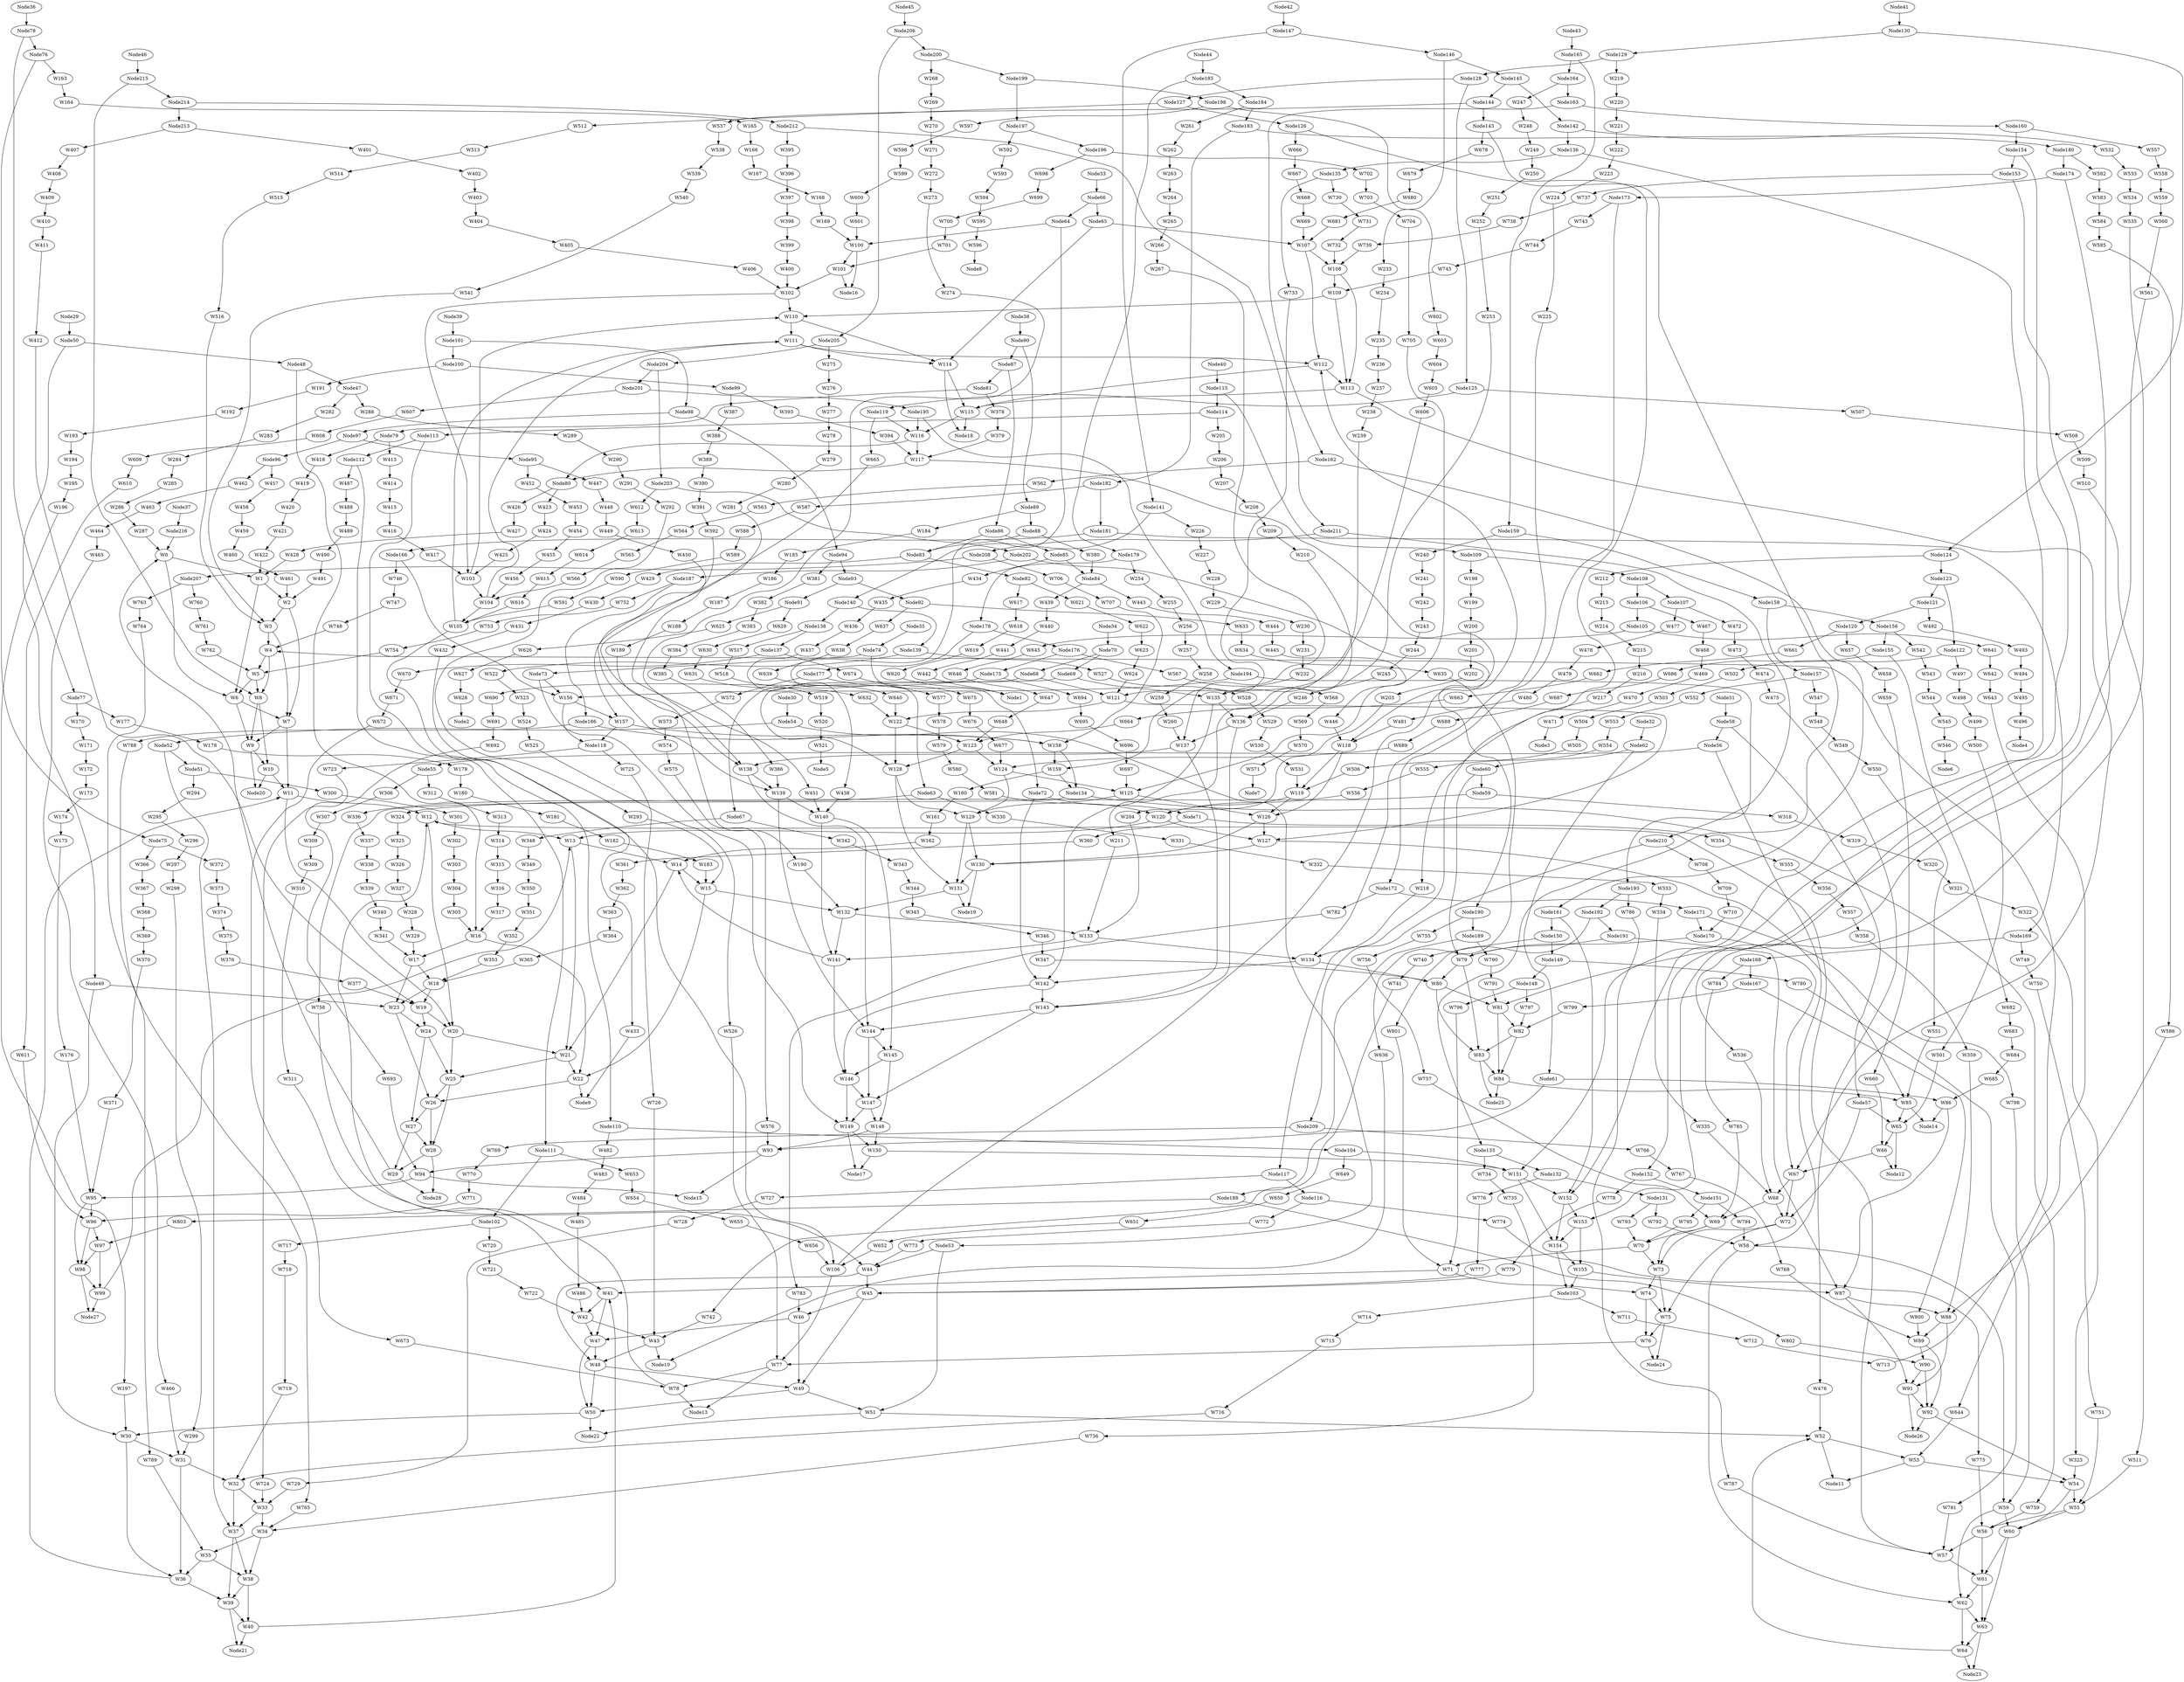 strict digraph "network" {
Node29;
Node50;
Node30;
Node54;
Node31;
Node58;
Node32;
Node62;
Node33;
Node66;
Node34;
Node70;
Node35;
Node74;
Node36;
Node78;
Node37;
Node216;
Node38;
Node90;
Node39;
Node101;
Node40;
Node115;
Node41;
Node130;
Node42;
Node147;
Node43;
Node165;
Node44;
Node185;
Node45;
Node206;
Node46;
Node215;
Node47;
Node20;
Node28;
Node48;
Node9;
Node49;
Node51;
Node21;
Node52;
Node10;
Node53;
Node55;
Node22;
Node56;
Node11;
Node57;
Node59;
Node23;
Node60;
Node12;
Node61;
Node63;
Node24;
Node64;
Node13;
Node65;
Node67;
Node25;
Node68;
Node14;
Node69;
Node71;
Node26;
Node72;
Node15;
Node73;
Node75;
Node27;
Node76;
Node16;
Node77;
Node79;
Node18;
Node80;
Node81;
Node82;
Node1;
Node19;
Node83;
Node84;
Node85;
Node17;
Node86;
Node87;
Node88;
Node89;
Node91;
Node2;
Node92;
Node93;
Node94;
Node95;
Node96;
Node97;
Node98;
Node99;
Node100;
Node102;
Node103;
Node104;
Node105;
Node106;
Node3;
Node107;
Node108;
Node109;
Node110;
Node111;
Node112;
Node113;
Node114;
Node116;
Node117;
Node118;
Node119;
Node120;
Node121;
Node4;
Node122;
Node123;
Node124;
Node125;
Node126;
Node127;
Node128;
Node129;
Node131;
Node132;
Node133;
Node134;
Node135;
Node136;
Node137;
Node138;
Node5;
Node139;
Node140;
Node141;
Node142;
Node143;
Node144;
Node145;
Node146;
Node148;
Node149;
Node150;
Node151;
Node152;
Node153;
Node154;
Node155;
Node156;
Node6;
Node157;
Node158;
Node159;
Node160;
Node161;
Node162;
Node163;
Node164;
Node166;
Node167;
Node168;
Node169;
Node170;
Node171;
Node172;
Node173;
Node174;
Node175;
Node176;
Node7;
Node177;
Node178;
Node179;
Node180;
Node181;
Node182;
Node183;
Node184;
Node186;
Node187;
Node188;
Node189;
Node190;
Node191;
Node192;
Node193;
Node194;
Node195;
Node196;
Node197;
Node8;
Node198;
Node199;
Node200;
Node201;
Node202;
Node203;
Node204;
Node205;
Node207;
Node208;
Node209;
Node210;
Node211;
Node212;
Node213;
Node214;
W0;
W1;
W2;
W3;
W4;
W5;
W6;
W7;
W8;
W9;
W10;
W11;
W12;
W13;
W14;
W15;
W16;
W17;
W18;
W19;
W20;
W21;
W22;
W23;
W24;
W25;
W26;
W27;
W28;
W29;
W30;
W31;
W32;
W33;
W34;
W35;
W36;
W37;
W38;
W39;
W40;
W41;
W42;
W43;
W44;
W45;
W46;
W47;
W48;
W49;
W50;
W51;
W52;
W53;
W54;
W55;
W56;
W57;
W58;
W59;
W60;
W61;
W62;
W63;
W64;
W65;
W66;
W67;
W68;
W69;
W70;
W71;
W72;
W73;
W74;
W75;
W76;
W77;
W78;
W79;
W80;
W81;
W82;
W83;
W84;
W85;
W86;
W87;
W88;
W89;
W90;
W91;
W92;
W93;
W94;
W95;
W96;
W97;
W98;
W99;
W100;
W101;
W102;
W103;
W104;
W105;
W106;
W107;
W108;
W109;
W110;
W111;
W112;
W113;
W114;
W115;
W116;
W117;
W118;
W119;
W120;
W121;
W122;
W123;
W124;
W125;
W126;
W127;
W128;
W129;
W130;
W131;
W132;
W133;
W134;
W135;
W136;
W137;
W138;
W139;
W140;
W141;
W142;
W143;
W144;
W145;
W146;
W147;
W148;
W149;
W150;
W151;
W152;
W153;
W154;
W155;
W156;
W157;
W158;
W159;
W160;
W161;
W162;
W163;
W164;
W165;
W166;
W167;
W168;
W169;
W170;
W171;
W172;
W173;
W174;
W175;
W176;
W177;
W178;
W179;
W180;
W181;
W182;
W183;
W184;
W185;
W186;
W187;
W188;
W189;
W190;
W191;
W192;
W193;
W194;
W195;
W196;
W197;
W198;
W199;
W200;
W201;
W202;
W203;
W204;
W205;
W206;
W207;
W208;
W209;
W210;
W211;
W212;
W213;
W214;
W215;
W216;
W217;
W218;
W219;
W220;
W221;
W222;
W223;
W224;
W225;
W226;
W227;
W228;
W229;
W230;
W231;
W232;
W233;
W234;
W235;
W236;
W237;
W238;
W239;
W240;
W241;
W242;
W243;
W244;
W245;
W246;
W247;
W248;
W249;
W250;
W251;
W252;
W253;
W254;
W255;
W256;
W257;
W258;
W259;
W260;
W261;
W262;
W263;
W264;
W265;
W266;
W267;
W268;
W269;
W270;
W271;
W272;
W273;
W274;
W275;
W276;
W277;
W278;
W279;
W280;
W281;
W282;
W283;
W284;
W285;
W286;
W287;
W288;
W289;
W290;
W291;
W292;
W293;
W294;
W295;
W296;
W297;
W298;
W299;
W300;
W301;
W302;
W303;
W304;
W305;
W306;
W307;
W308;
W309;
W310;
W311;
W312;
W313;
W314;
W315;
W316;
W317;
W318;
W319;
W320;
W321;
W322;
W323;
W324;
W325;
W326;
W327;
W328;
W329;
W330;
W331;
W332;
W333;
W334;
W335;
W336;
W337;
W338;
W339;
W340;
W341;
W342;
W343;
W344;
W345;
W346;
W347;
W348;
W349;
W350;
W351;
W352;
W353;
W354;
W355;
W356;
W357;
W358;
W359;
W360;
W361;
W362;
W363;
W364;
W365;
W366;
W367;
W368;
W369;
W370;
W371;
W372;
W373;
W374;
W375;
W376;
W377;
W378;
W379;
W380;
W381;
W382;
W383;
W384;
W385;
W386;
W387;
W388;
W389;
W390;
W391;
W392;
W393;
W394;
W395;
W396;
W397;
W398;
W399;
W400;
W401;
W402;
W403;
W404;
W405;
W406;
W407;
W408;
W409;
W410;
W411;
W412;
W413;
W414;
W415;
W416;
W417;
W418;
W419;
W420;
W421;
W422;
W423;
W424;
W425;
W426;
W427;
W428;
W429;
W430;
W431;
W432;
W433;
W434;
W435;
W436;
W437;
W438;
W439;
W440;
W441;
W442;
W443;
W444;
W445;
W446;
W447;
W448;
W449;
W450;
W451;
W452;
W453;
W454;
W455;
W456;
W457;
W458;
W459;
W460;
W461;
W462;
W463;
W464;
W465;
W466;
W467;
W468;
W469;
W470;
W471;
W472;
W473;
W474;
W475;
W476;
W477;
W478;
W479;
W480;
W481;
W482;
W483;
W484;
W485;
W486;
W487;
W488;
W489;
W490;
W491;
W492;
W493;
W494;
W495;
W496;
W497;
W498;
W499;
W500;
W501;
W502;
W503;
W504;
W505;
W506;
W507;
W508;
W509;
W510;
W511;
W512;
W513;
W514;
W515;
W516;
W517;
W518;
W519;
W520;
W521;
W522;
W523;
W524;
W525;
W526;
W527;
W528;
W529;
W530;
W531;
W532;
W533;
W534;
W535;
W536;
W537;
W538;
W539;
W540;
W541;
W542;
W543;
W544;
W545;
W546;
W547;
W548;
W549;
W550;
W551;
W552;
W553;
W554;
W555;
W556;
W557;
W558;
W559;
W560;
W561;
W562;
W563;
W564;
W565;
W566;
W567;
W568;
W569;
W570;
W571;
W572;
W573;
W574;
W575;
W576;
W577;
W578;
W579;
W580;
W581;
W582;
W583;
W584;
W585;
W586;
W587;
W588;
W589;
W590;
W591;
W592;
W593;
W594;
W595;
W596;
W597;
W598;
W599;
W600;
W601;
W602;
W603;
W604;
W605;
W606;
W607;
W608;
W609;
W610;
W611;
W612;
W613;
W614;
W615;
W616;
W617;
W618;
W619;
W620;
W621;
W622;
W623;
W624;
W625;
W626;
W627;
W628;
W629;
W630;
W631;
W632;
W633;
W634;
W635;
W636;
W637;
W638;
W639;
W640;
W641;
W642;
W643;
W644;
W645;
W646;
W647;
W648;
W649;
W650;
W651;
W652;
W653;
W654;
W655;
W656;
W657;
W658;
W659;
W660;
W661;
W662;
W663;
W664;
W665;
W666;
W667;
W668;
W669;
W670;
W671;
W672;
W673;
W674;
W675;
W676;
W677;
W678;
W679;
W680;
W681;
W682;
W683;
W684;
W685;
W686;
W687;
W688;
W689;
W690;
W691;
W692;
W693;
W694;
W695;
W696;
W697;
W698;
W699;
W700;
W701;
W702;
W703;
W704;
W705;
W706;
W707;
W708;
W709;
W710;
W711;
W712;
W713;
W714;
W715;
W716;
W717;
W718;
W719;
W720;
W721;
W722;
W723;
W724;
W725;
W726;
W727;
W728;
W729;
W730;
W731;
W732;
W733;
W734;
W735;
W736;
W737;
W738;
W739;
W740;
W741;
W742;
W743;
W744;
W745;
W746;
W747;
W748;
W749;
W750;
W751;
W752;
W753;
W754;
W755;
W756;
W757;
W758;
W759;
W760;
W761;
W762;
W763;
W764;
W765;
W766;
W767;
W768;
W769;
W770;
W771;
W772;
W773;
W774;
W775;
W776;
W777;
W778;
W779;
W780;
W781;
W782;
W783;
W784;
W785;
W786;
W787;
W788;
W789;
W790;
W791;
W792;
W793;
W794;
W795;
W796;
W797;
W798;
W799;
W800;
W801;
W802;
W803;
Node29 -> Node50  [style=solid];
Node50 -> Node48  [style=solid];
Node50 -> Node49  [style=solid];
Node30 -> Node54  [style=solid];
Node54 -> Node52  [style=solid];
Node54 -> Node53  [style=solid];
Node31 -> Node58  [style=solid];
Node58 -> Node56  [style=solid];
Node58 -> Node57  [style=solid];
Node32 -> Node62  [style=solid];
Node62 -> Node60  [style=solid];
Node62 -> Node61  [style=solid];
Node33 -> Node66  [style=solid];
Node66 -> Node64  [style=solid];
Node66 -> Node65  [style=solid];
Node34 -> Node70  [style=solid];
Node70 -> Node68  [style=solid];
Node70 -> Node69  [style=solid];
Node35 -> Node74  [style=solid];
Node74 -> Node72  [style=solid];
Node74 -> Node73  [style=solid];
Node36 -> Node78  [style=solid];
Node78 -> Node76  [style=solid];
Node78 -> Node77  [style=solid];
Node37 -> Node216  [style=solid];
Node216 -> W0;
Node38 -> Node90  [style=solid];
Node90 -> Node87  [style=solid];
Node90 -> Node89  [style=solid];
Node39 -> Node101  [style=solid];
Node101 -> Node98  [style=solid];
Node101 -> Node100  [style=solid];
Node40 -> Node115  [style=solid];
Node115 -> Node109  [style=solid];
Node115 -> Node114  [style=solid];
Node41 -> Node130  [style=solid];
Node130 -> Node124  [style=solid];
Node130 -> Node129  [style=solid];
Node42 -> Node147  [style=solid];
Node147 -> Node141  [style=solid];
Node147 -> Node146  [style=solid];
Node43 -> Node165  [style=solid];
Node165 -> Node159  [style=solid];
Node165 -> Node164  [style=solid];
Node44 -> Node185  [style=solid];
Node185 -> Node179  [style=solid];
Node185 -> Node184  [style=solid];
Node45 -> Node206  [style=solid];
Node206 -> Node200  [style=solid];
Node206 -> Node205  [style=solid];
Node46 -> Node215  [style=solid];
Node215 -> Node214  [style=solid];
Node215 -> W8;
Node47 -> W282;
Node47 -> W288;
Node48 -> Node47  [style=solid];
Node48 -> W16;
Node49 -> W23;
Node49 -> W30;
Node51 -> W294;
Node51 -> W300;
Node52 -> Node51  [style=solid];
Node52 -> W37;
Node53 -> W44;
Node53 -> W51;
Node55 -> W306;
Node55 -> W312;
Node56 -> Node55  [style=solid];
Node56 -> W58;
Node57 -> W65;
Node57 -> W72;
Node59 -> W318;
Node59 -> W324;
Node60 -> Node59  [style=solid];
Node60 -> W79;
Node61 -> W86;
Node61 -> W93;
Node63 -> W330;
Node63 -> W336;
Node64 -> Node63  [style=solid];
Node64 -> W100;
Node65 -> W107;
Node65 -> W114;
Node67 -> W342;
Node67 -> W348;
Node68 -> Node67  [style=solid];
Node68 -> W121;
Node69 -> W128;
Node69 -> W135;
Node71 -> W354;
Node71 -> W360;
Node72 -> Node71  [style=solid];
Node72 -> W142;
Node73 -> W149;
Node73 -> W156;
Node75 -> W366;
Node75 -> W372;
Node76 -> Node75  [style=solid];
Node76 -> W163;
Node77 -> W170;
Node77 -> W177;
Node79 -> W413;
Node79 -> W418;
Node80 -> W423;
Node80 -> W426;
Node81 -> Node79  [style=solid];
Node81 -> W378;
Node82 -> W617;
Node82 -> W621;
Node83 -> Node82  [style=solid];
Node83 -> W429;
Node84 -> W439;
Node84 -> W443;
Node85 -> Node84  [style=solid];
Node85 -> W434;
Node86 -> Node83  [style=solid];
Node86 -> Node85  [style=solid];
Node87 -> Node81  [style=solid];
Node87 -> Node86  [style=solid];
Node88 -> Node83  [style=solid];
Node88 -> W380;
Node89 -> Node88  [style=solid];
Node89 -> W184;
Node91 -> W625;
Node91 -> W629;
Node92 -> W633;
Node92 -> W637;
Node93 -> Node91  [style=solid];
Node93 -> Node92  [style=solid];
Node94 -> Node93  [style=solid];
Node94 -> W381;
Node95 -> W447;
Node95 -> W452;
Node96 -> W457;
Node96 -> W462;
Node97 -> Node95  [style=solid];
Node97 -> Node96  [style=solid];
Node98 -> Node94  [style=solid];
Node98 -> Node97  [style=solid];
Node99 -> W387;
Node99 -> W393;
Node100 -> Node99  [style=solid];
Node100 -> W191;
Node102 -> W717;
Node102 -> W720;
Node103 -> W711;
Node103 -> W714;
Node104 -> W649;
Node104 -> W151;
Node105 -> W641;
Node105 -> W645;
Node106 -> Node105  [style=solid];
Node106 -> W467;
Node107 -> W472;
Node107 -> W477;
Node108 -> Node106  [style=solid];
Node108 -> Node107  [style=solid];
Node109 -> Node108  [style=solid];
Node109 -> W198;
Node110 -> Node104  [style=solid];
Node110 -> W482;
Node111 -> Node102  [style=solid];
Node111 -> W653;
Node112 -> Node111  [style=solid];
Node112 -> W487;
Node113 -> Node110  [style=solid];
Node113 -> Node112  [style=solid];
Node114 -> Node113  [style=solid];
Node114 -> W205;
Node116 -> W772;
Node116 -> W774;
Node117 -> Node116  [style=solid];
Node117 -> W727;
Node118 -> W723;
Node118 -> W725;
Node119 -> W665;
Node119 -> W116;
Node120 -> W657;
Node120 -> W661;
Node121 -> Node120  [style=solid];
Node121 -> W492;
Node122 -> W497;
Node122 -> W502;
Node123 -> Node121  [style=solid];
Node123 -> Node122  [style=solid];
Node124 -> Node123  [style=solid];
Node124 -> W212;
Node125 -> Node119  [style=solid];
Node125 -> W507;
Node126 -> Node117  [style=solid];
Node126 -> W666;
Node127 -> Node126  [style=solid];
Node127 -> W512;
Node128 -> Node125  [style=solid];
Node128 -> Node127  [style=solid];
Node129 -> Node128  [style=solid];
Node129 -> W219;
Node131 -> W792;
Node131 -> W793;
Node132 -> Node131  [style=solid];
Node132 -> W776;
Node133 -> Node132  [style=solid];
Node133 -> W734;
Node134 -> W758;
Node134 -> W759;
Node135 -> W730;
Node135 -> W733;
Node136 -> Node135  [style=solid];
Node136 -> W151;
Node137 -> W670;
Node137 -> W674;
Node138 -> Node137  [style=solid];
Node138 -> W517;
Node139 -> W522;
Node139 -> W527;
Node140 -> Node138  [style=solid];
Node140 -> Node139  [style=solid];
Node141 -> Node140  [style=solid];
Node141 -> W226;
Node142 -> Node136  [style=solid];
Node142 -> W532;
Node143 -> Node133  [style=solid];
Node143 -> W678;
Node144 -> Node143  [style=solid];
Node144 -> W537;
Node145 -> Node142  [style=solid];
Node145 -> Node144  [style=solid];
Node146 -> Node145  [style=solid];
Node146 -> W233;
Node148 -> W796;
Node148 -> W797;
Node149 -> Node148  [style=solid];
Node149 -> W780;
Node150 -> Node149  [style=solid];
Node150 -> W740;
Node151 -> W794;
Node151 -> W795;
Node152 -> Node151  [style=solid];
Node152 -> W778;
Node153 -> Node152  [style=solid];
Node153 -> W737;
Node154 -> Node153  [style=solid];
Node154 -> W152;
Node155 -> W682;
Node155 -> W686;
Node156 -> Node155  [style=solid];
Node156 -> W542;
Node157 -> W547;
Node157 -> W552;
Node158 -> Node156  [style=solid];
Node158 -> Node157  [style=solid];
Node159 -> Node158  [style=solid];
Node159 -> W240;
Node160 -> Node154  [style=solid];
Node160 -> W557;
Node161 -> Node150  [style=solid];
Node161 -> W152;
Node162 -> Node161  [style=solid];
Node162 -> W562;
Node163 -> Node160  [style=solid];
Node163 -> Node162  [style=solid];
Node164 -> Node163  [style=solid];
Node164 -> W247;
Node166 -> W746;
Node166 -> W156;
Node167 -> W799;
Node167 -> W800;
Node168 -> Node167  [style=solid];
Node168 -> W784;
Node169 -> Node168  [style=solid];
Node169 -> W749;
Node170 -> W67;
Node170 -> W79;
Node171 -> Node170  [style=solid];
Node171 -> W798;
Node172 -> Node171  [style=solid];
Node172 -> W782;
Node173 -> Node172  [style=solid];
Node173 -> W743;
Node174 -> Node173  [style=solid];
Node174 -> W153;
Node175 -> W690;
Node175 -> W694;
Node176 -> Node175  [style=solid];
Node176 -> W567;
Node177 -> W572;
Node177 -> W577;
Node178 -> Node176  [style=solid];
Node178 -> Node177  [style=solid];
Node179 -> Node178  [style=solid];
Node179 -> W254;
Node180 -> Node174  [style=solid];
Node180 -> W582;
Node181 -> Node166  [style=solid];
Node181 -> Node169  [style=solid];
Node182 -> Node181  [style=solid];
Node182 -> W587;
Node183 -> Node180  [style=solid];
Node183 -> Node182  [style=solid];
Node184 -> Node183  [style=solid];
Node184 -> W261;
Node186 -> W788;
Node186 -> W158;
Node187 -> Node186  [style=solid];
Node187 -> W752;
Node188 -> W802;
Node188 -> W803;
Node189 -> Node188  [style=solid];
Node189 -> W790;
Node190 -> Node189  [style=solid];
Node190 -> W755;
Node191 -> W79;
Node191 -> W87;
Node192 -> Node191  [style=solid];
Node192 -> W801;
Node193 -> Node192  [style=solid];
Node193 -> W786;
Node194 -> Node193  [style=solid];
Node194 -> W156;
Node195 -> Node194  [style=solid];
Node195 -> W116;
Node196 -> W698;
Node196 -> W702;
Node197 -> Node196  [style=solid];
Node197 -> W592;
Node198 -> W597;
Node198 -> W602;
Node199 -> Node197  [style=solid];
Node199 -> Node198  [style=solid];
Node200 -> Node199  [style=solid];
Node200 -> W268;
Node201 -> Node195  [style=solid];
Node201 -> W607;
Node202 -> Node187  [style=solid];
Node202 -> Node190  [style=solid];
Node203 -> Node202  [style=solid];
Node203 -> W612;
Node204 -> Node201  [style=solid];
Node204 -> Node203  [style=solid];
Node205 -> Node204  [style=solid];
Node205 -> W275;
Node207 -> W760;
Node207 -> W763;
Node208 -> Node207  [style=solid];
Node208 -> W706;
Node209 -> W766;
Node209 -> W769;
Node210 -> Node209  [style=solid];
Node210 -> W708;
Node211 -> Node208  [style=solid];
Node211 -> Node210  [style=solid];
Node212 -> Node211  [style=solid];
Node212 -> W395;
Node213 -> W401;
Node213 -> W407;
Node214 -> Node212  [style=solid];
Node214 -> Node213  [style=solid];
W0 -> W1;
W0 -> W6;
W1 -> W2;
W1 -> W6;
W2 -> W3;
W2 -> W7;
W3 -> W4;
W3 -> W7;
W4 -> W5;
W4 -> W8;
W5 -> W6;
W5 -> W8;
W6 -> W7;
W6 -> W9;
W7 -> W9;
W7 -> W11;
W8 -> W9;
W8 -> W10;
W9 -> W10;
W9 -> Node20;
W10 -> W11;
W10 -> Node20;
W11 -> W12;
W11 -> W20;
W12 -> W13;
W12 -> W20;
W13 -> W14;
W13 -> W21;
W14 -> W15;
W14 -> W21;
W15 -> W22;
W15 -> W132;
W16 -> W17;
W16 -> W22;
W17 -> W18;
W17 -> W23;
W18 -> W19;
W18 -> W23;
W19 -> W20;
W19 -> W24;
W20 -> W21;
W20 -> W25;
W21 -> W22;
W21 -> W25;
W22 -> Node9;
W22 -> W26;
W23 -> W24;
W23 -> W26;
W24 -> W25;
W24 -> W27;
W25 -> W26;
W25 -> W28;
W26 -> W27;
W26 -> W28;
W27 -> W28;
W27 -> W29;
W28 -> W29;
W28 -> Node28;
W29 -> W0;
W29 -> Node28;
W30 -> W31;
W30 -> W36;
W31 -> W32;
W31 -> W36;
W32 -> W33;
W32 -> W37;
W33 -> W34;
W33 -> W37;
W34 -> W35;
W34 -> W38;
W35 -> W36;
W35 -> W38;
W36 -> W11;
W36 -> W39;
W37 -> W38;
W37 -> W39;
W38 -> W39;
W38 -> W40;
W39 -> W40;
W39 -> Node21;
W40 -> W41;
W40 -> Node21;
W41 -> W42;
W41 -> W47;
W42 -> W43;
W42 -> W47;
W43 -> Node10;
W43 -> W48;
W44 -> W45;
W44 -> W48;
W45 -> W46;
W45 -> W49;
W46 -> W47;
W46 -> W49;
W47 -> W48;
W47 -> W50;
W48 -> W49;
W48 -> W50;
W49 -> W50;
W49 -> W51;
W50 -> W30;
W50 -> Node22;
W51 -> W52;
W51 -> Node22;
W52 -> W53;
W52 -> Node11;
W53 -> W54;
W53 -> Node11;
W54 -> W55;
W54 -> W60;
W55 -> W56;
W55 -> W60;
W56 -> W57;
W56 -> W61;
W57 -> W12;
W57 -> W61;
W58 -> W59;
W58 -> W62;
W59 -> W60;
W59 -> W62;
W60 -> W61;
W60 -> W63;
W61 -> W62;
W61 -> W63;
W62 -> W63;
W62 -> W64;
W63 -> W64;
W63 -> Node23;
W64 -> W52;
W64 -> Node23;
W65 -> W66;
W65 -> Node12;
W66 -> W67;
W66 -> Node12;
W67 -> W68;
W67 -> W72;
W68 -> W69;
W68 -> W72;
W69 -> W70;
W69 -> W73;
W70 -> W71;
W70 -> W73;
W71 -> W41;
W71 -> W74;
W72 -> W73;
W72 -> W75;
W73 -> W74;
W73 -> W75;
W74 -> W75;
W74 -> W76;
W75 -> W76;
W75 -> Node24;
W76 -> W77;
W76 -> Node24;
W77 -> W78;
W77 -> Node13;
W78 -> W12;
W78 -> Node13;
W79 -> W80;
W79 -> W83;
W80 -> W81;
W80 -> W83;
W81 -> W82;
W81 -> W84;
W82 -> W83;
W82 -> W84;
W83 -> W84;
W83 -> Node25;
W84 -> W85;
W84 -> Node25;
W85 -> W65;
W85 -> Node14;
W86 -> W87;
W86 -> Node14;
W87 -> W88;
W87 -> W91;
W88 -> W89;
W88 -> W91;
W89 -> W90;
W89 -> W92;
W90 -> W91;
W90 -> W92;
W91 -> W92;
W91 -> Node26;
W92 -> W54;
W92 -> Node26;
W93 -> W94;
W93 -> Node15;
W94 -> W95;
W94 -> Node15;
W95 -> W96;
W95 -> W98;
W96 -> W97;
W96 -> W98;
W97 -> W98;
W97 -> W99;
W98 -> W99;
W98 -> Node27;
W99 -> W13;
W99 -> Node27;
W100 -> W101;
W100 -> Node16;
W101 -> W102;
W101 -> Node16;
W102 -> W103;
W102 -> W110;
W103 -> W104;
W103 -> W110;
W104 -> W105;
W104 -> W111;
W105 -> W106;
W105 -> W111;
W106 -> W77;
W106 -> W112;
W107 -> W108;
W107 -> W112;
W108 -> W109;
W108 -> W113;
W109 -> W110;
W109 -> W113;
W110 -> W111;
W110 -> W114;
W111 -> W112;
W111 -> W114;
W112 -> W113;
W112 -> W115;
W113 -> W67;
W113 -> W115;
W114 -> W115;
W114 -> Node18;
W115 -> W116;
W115 -> Node18;
W116 -> W117;
W116 -> Node80;
W117 -> W118;
W117 -> Node80;
W118 -> W119;
W118 -> W126;
W119 -> W120;
W119 -> W126;
W120 -> W13;
W120 -> W127;
W121 -> W122;
W121 -> W127;
W122 -> W123;
W122 -> W128;
W123 -> W124;
W123 -> W128;
W124 -> W125;
W124 -> W129;
W125 -> W126;
W125 -> W129;
W126 -> W127;
W126 -> W130;
W127 -> W85;
W127 -> W130;
W128 -> W129;
W128 -> W131;
W129 -> W130;
W129 -> W131;
W130 -> W131;
W130 -> Node19;
W131 -> W132;
W131 -> Node19;
W132 -> W133;
W132 -> W141;
W133 -> W134;
W133 -> W141;
W134 -> W80;
W134 -> W142;
W135 -> W136;
W135 -> W142;
W136 -> W137;
W136 -> W143;
W137 -> W138;
W137 -> W143;
W138 -> W139;
W138 -> W144;
W139 -> W140;
W139 -> W144;
W140 -> W141;
W140 -> W145;
W141 -> W14;
W141 -> W146;
W142 -> W143;
W142 -> W146;
W143 -> W144;
W143 -> W147;
W144 -> W145;
W144 -> W147;
W145 -> W146;
W145 -> W148;
W146 -> W147;
W146 -> W149;
W147 -> W148;
W147 -> W149;
W148 -> W93;
W148 -> W150;
W149 -> W150;
W149 -> Node17;
W150 -> W151;
W150 -> Node17;
W151 -> W152;
W151 -> W154;
W152 -> W153;
W152 -> W154;
W153 -> W154;
W153 -> W155;
W154 -> W155;
W154 -> Node103;
W155 -> W87;
W155 -> Node103;
W156 -> W157;
W156 -> Node118;
W157 -> W158;
W157 -> Node118;
W158 -> W159;
W158 -> Node134;
W159 -> W160;
W159 -> Node134;
W160 -> W161;
W161 -> W162;
W162 -> W14;
W163 -> W164;
W164 -> W165;
W165 -> W166;
W166 -> W167;
W167 -> W168;
W168 -> W169;
W169 -> W100;
W170 -> W171;
W171 -> W172;
W172 -> W173;
W173 -> W174;
W174 -> W175;
W175 -> W176;
W176 -> W95;
W177 -> W178;
W178 -> W179;
W179 -> W180;
W180 -> W181;
W181 -> W182;
W182 -> W183;
W183 -> W15;
W184 -> W185;
W185 -> W186;
W186 -> W187;
W187 -> W188;
W188 -> W189;
W189 -> W190;
W190 -> W132;
W191 -> W192;
W192 -> W193;
W193 -> W194;
W194 -> W195;
W195 -> W196;
W196 -> W197;
W197 -> W30;
W198 -> W199;
W199 -> W200;
W200 -> W201;
W201 -> W202;
W202 -> W203;
W203 -> W204;
W204 -> W133;
W205 -> W206;
W206 -> W207;
W207 -> W208;
W208 -> W209;
W209 -> W210;
W210 -> W211;
W211 -> W133;
W212 -> W213;
W213 -> W214;
W214 -> W215;
W215 -> W216;
W216 -> W217;
W217 -> W218;
W218 -> W134;
W219 -> W220;
W220 -> W221;
W221 -> W222;
W222 -> W223;
W223 -> W224;
W224 -> W225;
W225 -> W134;
W226 -> W227;
W227 -> W228;
W228 -> W229;
W229 -> W230;
W230 -> W231;
W231 -> W232;
W232 -> W135;
W233 -> W234;
W234 -> W235;
W235 -> W236;
W236 -> W237;
W237 -> W238;
W238 -> W239;
W239 -> W135;
W240 -> W241;
W241 -> W242;
W242 -> W243;
W243 -> W244;
W244 -> W245;
W245 -> W246;
W246 -> W136;
W247 -> W248;
W248 -> W249;
W249 -> W250;
W250 -> W251;
W251 -> W252;
W252 -> W253;
W253 -> W136;
W254 -> W255;
W255 -> W256;
W256 -> W257;
W257 -> W258;
W258 -> W259;
W259 -> W260;
W260 -> W137;
W261 -> W262;
W262 -> W263;
W263 -> W264;
W264 -> W265;
W265 -> W266;
W266 -> W267;
W267 -> W137;
W268 -> W269;
W269 -> W270;
W270 -> W271;
W271 -> W272;
W272 -> W273;
W273 -> W274;
W274 -> W138;
W275 -> W276;
W276 -> W277;
W277 -> W278;
W278 -> W279;
W279 -> W280;
W280 -> W281;
W281 -> W138;
W282 -> W283;
W283 -> W284;
W284 -> W285;
W285 -> W286;
W286 -> W287;
W287 -> W0;
W288 -> W289;
W289 -> W290;
W290 -> W291;
W291 -> W292;
W292 -> W293;
W293 -> W15;
W294 -> W295;
W295 -> W296;
W296 -> W297;
W297 -> W298;
W298 -> W299;
W299 -> W31;
W300 -> W301;
W301 -> W302;
W302 -> W303;
W303 -> W304;
W304 -> W305;
W305 -> W16;
W306 -> W307;
W307 -> W308;
W308 -> W309;
W309 -> W310;
W310 -> W311;
W311 -> W41;
W312 -> W313;
W313 -> W314;
W314 -> W315;
W315 -> W316;
W316 -> W317;
W317 -> W16;
W318 -> W319;
W319 -> W320;
W320 -> W321;
W321 -> W322;
W322 -> W323;
W323 -> W54;
W324 -> W325;
W325 -> W326;
W326 -> W327;
W327 -> W328;
W328 -> W329;
W329 -> W17;
W330 -> W331;
W331 -> W332;
W332 -> W333;
W333 -> W334;
W334 -> W335;
W335 -> W68;
W336 -> W337;
W337 -> W338;
W338 -> W339;
W339 -> W340;
W340 -> W341;
W341 -> W17;
W342 -> W343;
W343 -> W344;
W344 -> W345;
W345 -> W346;
W346 -> W347;
W347 -> W80;
W348 -> W349;
W349 -> W350;
W350 -> W351;
W351 -> W352;
W352 -> W353;
W353 -> W18;
W354 -> W355;
W355 -> W356;
W356 -> W357;
W357 -> W358;
W358 -> W359;
W359 -> W88;
W360 -> W361;
W361 -> W362;
W362 -> W363;
W363 -> W364;
W364 -> W365;
W365 -> W18;
W366 -> W367;
W367 -> W368;
W368 -> W369;
W369 -> W370;
W370 -> W371;
W371 -> W95;
W372 -> W373;
W373 -> W374;
W374 -> W375;
W375 -> W376;
W376 -> W377;
W377 -> W19;
W378 -> W379;
W379 -> W117;
W380 -> Node84;
W381 -> W382;
W382 -> W383;
W383 -> W384;
W384 -> W385;
W385 -> W386;
W386 -> W139;
W387 -> W388;
W388 -> W389;
W389 -> W390;
W390 -> W391;
W391 -> W392;
W392 -> W139;
W393 -> W394;
W394 -> W117;
W395 -> W396;
W396 -> W397;
W397 -> W398;
W398 -> W399;
W399 -> W400;
W400 -> W102;
W401 -> W402;
W402 -> W403;
W403 -> W404;
W404 -> W405;
W405 -> W406;
W406 -> W102;
W407 -> W408;
W408 -> W409;
W409 -> W410;
W410 -> W411;
W411 -> W412;
W412 -> W19;
W413 -> W414;
W414 -> W415;
W415 -> W416;
W416 -> W417;
W417 -> W103;
W418 -> W419;
W419 -> W420;
W420 -> W421;
W421 -> W422;
W422 -> W1;
W423 -> W424;
W424 -> W425;
W425 -> W103;
W426 -> W427;
W427 -> W428;
W428 -> W1;
W429 -> W430;
W430 -> W431;
W431 -> W432;
W432 -> W433;
W433 -> Node9;
W434 -> W435;
W435 -> W436;
W436 -> W437;
W437 -> W438;
W438 -> W140;
W439 -> W440;
W440 -> W441;
W441 -> W442;
W442 -> Node1;
W443 -> W444;
W444 -> W445;
W445 -> W446;
W446 -> W118;
W447 -> W448;
W448 -> W449;
W449 -> W450;
W450 -> W451;
W451 -> W140;
W452 -> W453;
W453 -> W454;
W454 -> W455;
W455 -> W456;
W456 -> W104;
W457 -> W458;
W458 -> W459;
W459 -> W460;
W460 -> W461;
W461 -> W2;
W462 -> W463;
W463 -> W464;
W464 -> W465;
W465 -> W466;
W466 -> W31;
W467 -> W468;
W468 -> W469;
W469 -> W470;
W470 -> W471;
W471 -> Node3;
W472 -> W473;
W473 -> W474;
W474 -> W475;
W475 -> W476;
W476 -> W52;
W477 -> W478;
W478 -> W479;
W479 -> W480;
W480 -> W481;
W481 -> W118;
W482 -> W483;
W483 -> W484;
W484 -> W485;
W485 -> W486;
W486 -> W42;
W487 -> W488;
W488 -> W489;
W489 -> W490;
W490 -> W491;
W491 -> W2;
W492 -> W493;
W493 -> W494;
W494 -> W495;
W495 -> W496;
W496 -> Node4;
W497 -> W498;
W498 -> W499;
W499 -> W500;
W500 -> W501;
W501 -> W65;
W502 -> W503;
W503 -> W504;
W504 -> W505;
W505 -> W506;
W506 -> W119;
W507 -> W508;
W508 -> W509;
W509 -> W510;
W510 -> W511;
W511 -> W55;
W512 -> W513;
W513 -> W514;
W514 -> W515;
W515 -> W516;
W516 -> W3;
W517 -> W518;
W518 -> W519;
W519 -> W520;
W520 -> W521;
W521 -> Node5;
W522 -> W523;
W523 -> W524;
W524 -> W525;
W525 -> W526;
W526 -> W77;
W527 -> W528;
W528 -> W529;
W529 -> W530;
W530 -> W531;
W531 -> W119;
W532 -> W533;
W533 -> W534;
W534 -> W535;
W535 -> W536;
W536 -> W68;
W537 -> W538;
W538 -> W539;
W539 -> W540;
W540 -> W541;
W541 -> W3;
W542 -> W543;
W543 -> W544;
W544 -> W545;
W545 -> W546;
W546 -> Node6;
W547 -> W548;
W548 -> W549;
W549 -> W550;
W550 -> W551;
W551 -> W85;
W552 -> W553;
W553 -> W554;
W554 -> W555;
W555 -> W556;
W556 -> W120;
W557 -> W558;
W558 -> W559;
W559 -> W560;
W560 -> W561;
W561 -> W81;
W562 -> W563;
W563 -> W564;
W564 -> W565;
W565 -> W566;
W566 -> W104;
W567 -> W568;
W568 -> W569;
W569 -> W570;
W570 -> W571;
W571 -> Node7;
W572 -> W573;
W573 -> W574;
W574 -> W575;
W575 -> W576;
W576 -> W93;
W577 -> W578;
W578 -> W579;
W579 -> W580;
W580 -> W581;
W581 -> W120;
W582 -> W583;
W583 -> W584;
W584 -> W585;
W585 -> W586;
W586 -> W88;
W587 -> W588;
W588 -> W589;
W589 -> W590;
W590 -> W591;
W591 -> W105;
W592 -> W593;
W593 -> W594;
W594 -> W595;
W595 -> W596;
W596 -> Node8;
W597 -> W598;
W598 -> W599;
W599 -> W600;
W600 -> W601;
W601 -> W100;
W602 -> W603;
W603 -> W604;
W604 -> W605;
W605 -> W606;
W606 -> W121;
W607 -> W608;
W608 -> W609;
W609 -> W610;
W610 -> W611;
W611 -> W96;
W612 -> W613;
W613 -> W614;
W614 -> W615;
W615 -> W616;
W616 -> W105;
W617 -> W618;
W618 -> W619;
W619 -> W620;
W620 -> Node1;
W621 -> W622;
W622 -> W623;
W623 -> W624;
W624 -> W121;
W625 -> W626;
W626 -> W627;
W627 -> W628;
W628 -> Node2;
W629 -> W630;
W630 -> W631;
W631 -> W632;
W632 -> W122;
W633 -> W634;
W634 -> W635;
W635 -> W636;
W636 -> Node10;
W637 -> W638;
W638 -> W639;
W639 -> W640;
W640 -> W122;
W641 -> W642;
W642 -> W643;
W643 -> W644;
W644 -> W53;
W645 -> W646;
W646 -> W647;
W647 -> W648;
W648 -> W123;
W649 -> W650;
W650 -> W651;
W651 -> W652;
W652 -> W106;
W653 -> W654;
W654 -> W655;
W655 -> W656;
W656 -> W106;
W657 -> W658;
W658 -> W659;
W659 -> W660;
W660 -> W66;
W661 -> W662;
W662 -> W663;
W663 -> W664;
W664 -> W123;
W665 -> W157;
W666 -> W667;
W667 -> W668;
W668 -> W669;
W669 -> W107;
W670 -> W671;
W671 -> W672;
W672 -> W673;
W673 -> W78;
W674 -> W675;
W675 -> W676;
W676 -> W677;
W677 -> W124;
W678 -> W679;
W679 -> W680;
W680 -> W681;
W681 -> W107;
W682 -> W683;
W683 -> W684;
W684 -> W685;
W685 -> W86;
W686 -> W687;
W687 -> W688;
W688 -> W689;
W689 -> W124;
W690 -> W691;
W691 -> W692;
W692 -> W693;
W693 -> W94;
W694 -> W695;
W695 -> W696;
W696 -> W697;
W697 -> W125;
W698 -> W699;
W699 -> W700;
W700 -> W701;
W701 -> W101;
W702 -> W703;
W703 -> W704;
W704 -> W705;
W705 -> W125;
W706 -> W707;
W707 -> W158;
W708 -> W709;
W709 -> W710;
W710 -> Node170;
W711 -> W712;
W712 -> W713;
W713 -> W4;
W714 -> W715;
W715 -> W716;
W716 -> W32;
W717 -> W718;
W718 -> W719;
W719 -> W32;
W720 -> W721;
W721 -> W722;
W722 -> W42;
W723 -> W724;
W724 -> W33;
W725 -> W726;
W726 -> W43;
W727 -> W728;
W728 -> W729;
W729 -> W33;
W730 -> W731;
W731 -> W732;
W732 -> W108;
W733 -> W159;
W734 -> W735;
W735 -> W736;
W736 -> W34;
W737 -> W738;
W738 -> W739;
W739 -> W108;
W740 -> W741;
W741 -> W742;
W742 -> W43;
W743 -> W744;
W744 -> W745;
W745 -> W109;
W746 -> W747;
W747 -> W748;
W748 -> W4;
W749 -> W750;
W750 -> W751;
W751 -> W55;
W752 -> W753;
W753 -> W754;
W754 -> W5;
W755 -> W756;
W756 -> W757;
W757 -> W69;
W758 -> W44;
W759 -> W56;
W760 -> W761;
W761 -> W762;
W762 -> W5;
W763 -> W764;
W764 -> W765;
W765 -> W34;
W766 -> W767;
W767 -> W768;
W768 -> W89;
W769 -> W770;
W770 -> W771;
W771 -> W96;
W772 -> W773;
W773 -> W44;
W774 -> W775;
W775 -> W56;
W776 -> W777;
W777 -> W45;
W778 -> W779;
W779 -> W45;
W780 -> W781;
W781 -> W57;
W782 -> W783;
W783 -> W46;
W784 -> W785;
W785 -> W69;
W786 -> W787;
W787 -> W57;
W788 -> W789;
W789 -> W35;
W790 -> W791;
W791 -> W81;
W792 -> W58;
W793 -> W70;
W794 -> W58;
W795 -> W70;
W796 -> W71;
W797 -> W82;
W798 -> W59;
W799 -> W82;
W800 -> W89;
W801 -> W71;
W802 -> W90;
W803 -> W97;
}
